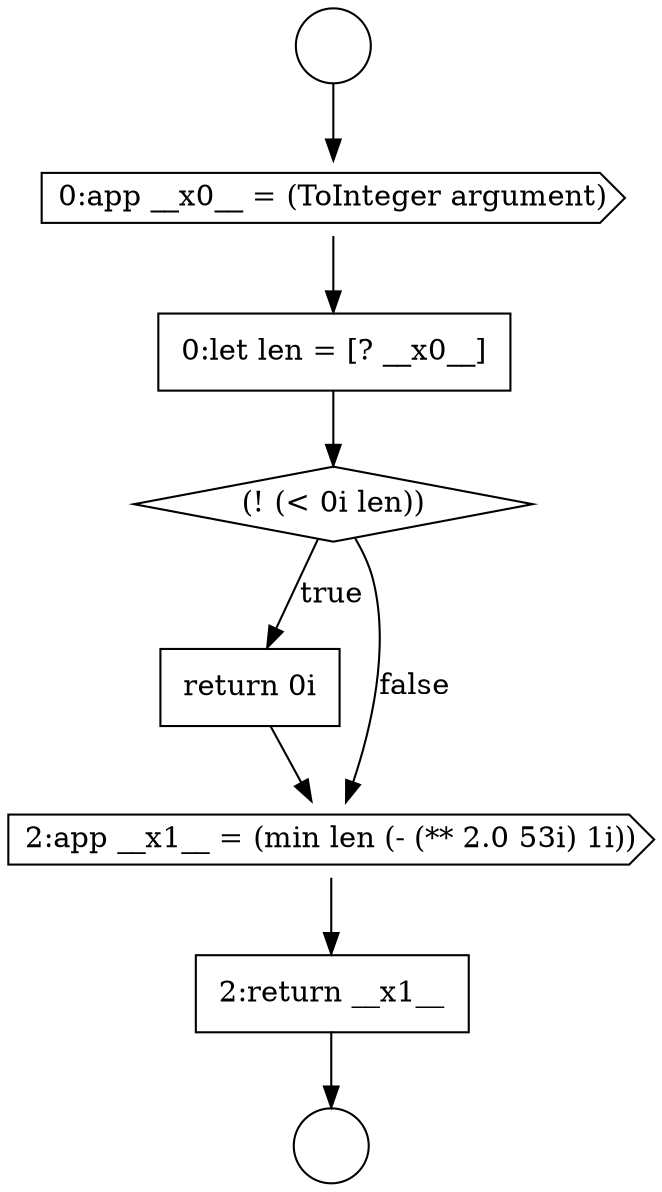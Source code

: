 digraph {
  node449 [shape=circle label=" " color="black" fillcolor="white" style=filled]
  node448 [shape=circle label=" " color="black" fillcolor="white" style=filled]
  node453 [shape=none, margin=0, label=<<font color="black">
    <table border="0" cellborder="1" cellspacing="0" cellpadding="10">
      <tr><td align="left">return 0i</td></tr>
    </table>
  </font>> color="black" fillcolor="white" style=filled]
  node452 [shape=diamond, label=<<font color="black">(! (&lt; 0i len))</font>> color="black" fillcolor="white" style=filled]
  node451 [shape=none, margin=0, label=<<font color="black">
    <table border="0" cellborder="1" cellspacing="0" cellpadding="10">
      <tr><td align="left">0:let len = [? __x0__]</td></tr>
    </table>
  </font>> color="black" fillcolor="white" style=filled]
  node455 [shape=none, margin=0, label=<<font color="black">
    <table border="0" cellborder="1" cellspacing="0" cellpadding="10">
      <tr><td align="left">2:return __x1__</td></tr>
    </table>
  </font>> color="black" fillcolor="white" style=filled]
  node450 [shape=cds, label=<<font color="black">0:app __x0__ = (ToInteger argument)</font>> color="black" fillcolor="white" style=filled]
  node454 [shape=cds, label=<<font color="black">2:app __x1__ = (min len (- (** 2.0 53i) 1i))</font>> color="black" fillcolor="white" style=filled]
  node453 -> node454 [ color="black"]
  node452 -> node453 [label=<<font color="black">true</font>> color="black"]
  node452 -> node454 [label=<<font color="black">false</font>> color="black"]
  node451 -> node452 [ color="black"]
  node454 -> node455 [ color="black"]
  node455 -> node449 [ color="black"]
  node448 -> node450 [ color="black"]
  node450 -> node451 [ color="black"]
}

